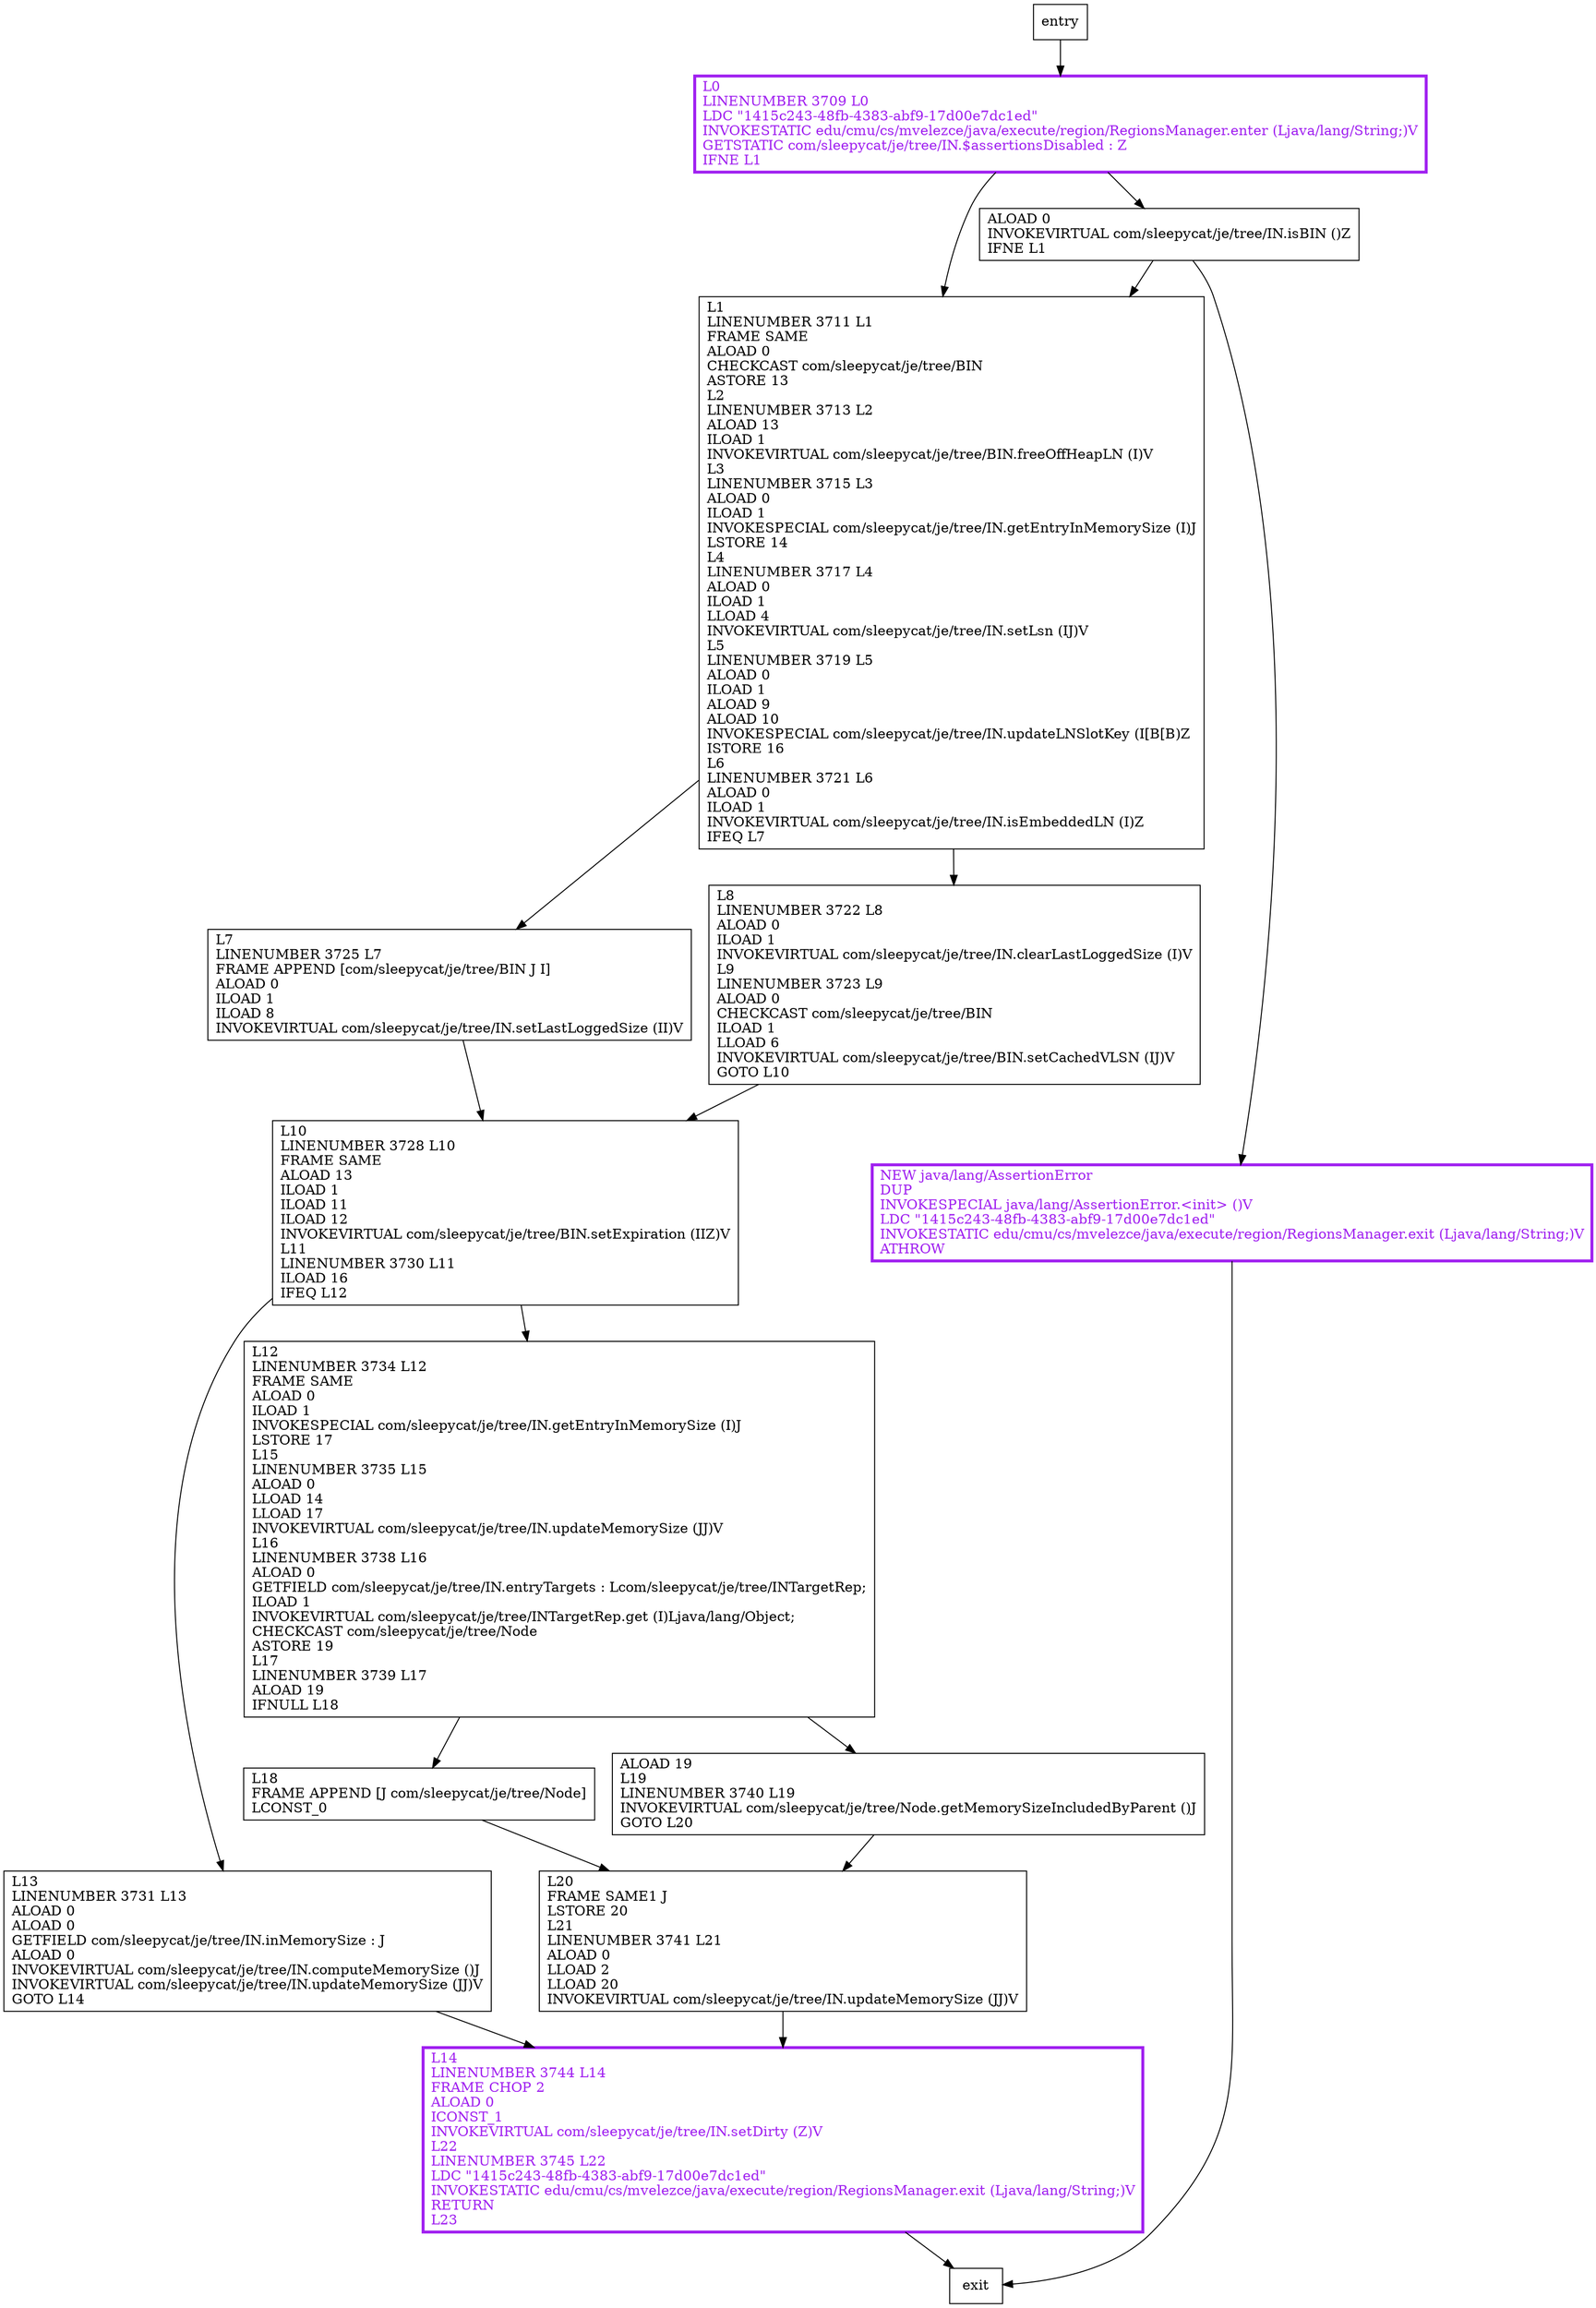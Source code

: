 digraph updateRecord {
node [shape=record];
826155606 [label="L1\lLINENUMBER 3711 L1\lFRAME SAME\lALOAD 0\lCHECKCAST com/sleepycat/je/tree/BIN\lASTORE 13\lL2\lLINENUMBER 3713 L2\lALOAD 13\lILOAD 1\lINVOKEVIRTUAL com/sleepycat/je/tree/BIN.freeOffHeapLN (I)V\lL3\lLINENUMBER 3715 L3\lALOAD 0\lILOAD 1\lINVOKESPECIAL com/sleepycat/je/tree/IN.getEntryInMemorySize (I)J\lLSTORE 14\lL4\lLINENUMBER 3717 L4\lALOAD 0\lILOAD 1\lLLOAD 4\lINVOKEVIRTUAL com/sleepycat/je/tree/IN.setLsn (IJ)V\lL5\lLINENUMBER 3719 L5\lALOAD 0\lILOAD 1\lALOAD 9\lALOAD 10\lINVOKESPECIAL com/sleepycat/je/tree/IN.updateLNSlotKey (I[B[B)Z\lISTORE 16\lL6\lLINENUMBER 3721 L6\lALOAD 0\lILOAD 1\lINVOKEVIRTUAL com/sleepycat/je/tree/IN.isEmbeddedLN (I)Z\lIFEQ L7\l"];
734552913 [label="L7\lLINENUMBER 3725 L7\lFRAME APPEND [com/sleepycat/je/tree/BIN J I]\lALOAD 0\lILOAD 1\lILOAD 8\lINVOKEVIRTUAL com/sleepycat/je/tree/IN.setLastLoggedSize (II)V\l"];
494494283 [label="L18\lFRAME APPEND [J com/sleepycat/je/tree/Node]\lLCONST_0\l"];
616851504 [label="L20\lFRAME SAME1 J\lLSTORE 20\lL21\lLINENUMBER 3741 L21\lALOAD 0\lLLOAD 2\lLLOAD 20\lINVOKEVIRTUAL com/sleepycat/je/tree/IN.updateMemorySize (JJ)V\l"];
1665509554 [label="L0\lLINENUMBER 3709 L0\lLDC \"1415c243-48fb-4383-abf9-17d00e7dc1ed\"\lINVOKESTATIC edu/cmu/cs/mvelezce/java/execute/region/RegionsManager.enter (Ljava/lang/String;)V\lGETSTATIC com/sleepycat/je/tree/IN.$assertionsDisabled : Z\lIFNE L1\l"];
604895630 [label="L10\lLINENUMBER 3728 L10\lFRAME SAME\lALOAD 13\lILOAD 1\lILOAD 11\lILOAD 12\lINVOKEVIRTUAL com/sleepycat/je/tree/BIN.setExpiration (IIZ)V\lL11\lLINENUMBER 3730 L11\lILOAD 16\lIFEQ L12\l"];
1412233736 [label="ALOAD 19\lL19\lLINENUMBER 3740 L19\lINVOKEVIRTUAL com/sleepycat/je/tree/Node.getMemorySizeIncludedByParent ()J\lGOTO L20\l"];
1805961452 [label="L8\lLINENUMBER 3722 L8\lALOAD 0\lILOAD 1\lINVOKEVIRTUAL com/sleepycat/je/tree/IN.clearLastLoggedSize (I)V\lL9\lLINENUMBER 3723 L9\lALOAD 0\lCHECKCAST com/sleepycat/je/tree/BIN\lILOAD 1\lLLOAD 6\lINVOKEVIRTUAL com/sleepycat/je/tree/BIN.setCachedVLSN (IJ)V\lGOTO L10\l"];
459110573 [label="L13\lLINENUMBER 3731 L13\lALOAD 0\lALOAD 0\lGETFIELD com/sleepycat/je/tree/IN.inMemorySize : J\lALOAD 0\lINVOKEVIRTUAL com/sleepycat/je/tree/IN.computeMemorySize ()J\lINVOKEVIRTUAL com/sleepycat/je/tree/IN.updateMemorySize (JJ)V\lGOTO L14\l"];
1320168156 [label="ALOAD 0\lINVOKEVIRTUAL com/sleepycat/je/tree/IN.isBIN ()Z\lIFNE L1\l"];
1936150395 [label="L12\lLINENUMBER 3734 L12\lFRAME SAME\lALOAD 0\lILOAD 1\lINVOKESPECIAL com/sleepycat/je/tree/IN.getEntryInMemorySize (I)J\lLSTORE 17\lL15\lLINENUMBER 3735 L15\lALOAD 0\lLLOAD 14\lLLOAD 17\lINVOKEVIRTUAL com/sleepycat/je/tree/IN.updateMemorySize (JJ)V\lL16\lLINENUMBER 3738 L16\lALOAD 0\lGETFIELD com/sleepycat/je/tree/IN.entryTargets : Lcom/sleepycat/je/tree/INTargetRep;\lILOAD 1\lINVOKEVIRTUAL com/sleepycat/je/tree/INTargetRep.get (I)Ljava/lang/Object;\lCHECKCAST com/sleepycat/je/tree/Node\lASTORE 19\lL17\lLINENUMBER 3739 L17\lALOAD 19\lIFNULL L18\l"];
1703298923 [label="NEW java/lang/AssertionError\lDUP\lINVOKESPECIAL java/lang/AssertionError.\<init\> ()V\lLDC \"1415c243-48fb-4383-abf9-17d00e7dc1ed\"\lINVOKESTATIC edu/cmu/cs/mvelezce/java/execute/region/RegionsManager.exit (Ljava/lang/String;)V\lATHROW\l"];
1450385538 [label="L14\lLINENUMBER 3744 L14\lFRAME CHOP 2\lALOAD 0\lICONST_1\lINVOKEVIRTUAL com/sleepycat/je/tree/IN.setDirty (Z)V\lL22\lLINENUMBER 3745 L22\lLDC \"1415c243-48fb-4383-abf9-17d00e7dc1ed\"\lINVOKESTATIC edu/cmu/cs/mvelezce/java/execute/region/RegionsManager.exit (Ljava/lang/String;)V\lRETURN\lL23\l"];
entry;
exit;
826155606 -> 1805961452
826155606 -> 734552913
734552913 -> 604895630
494494283 -> 616851504
616851504 -> 1450385538
1665509554 -> 826155606
1665509554 -> 1320168156
604895630 -> 459110573
604895630 -> 1936150395
entry -> 1665509554
1412233736 -> 616851504
1805961452 -> 604895630
459110573 -> 1450385538
1320168156 -> 826155606
1320168156 -> 1703298923
1936150395 -> 1412233736
1936150395 -> 494494283
1703298923 -> exit
1450385538 -> exit
1703298923[fontcolor="purple", penwidth=3, color="purple"];
1450385538[fontcolor="purple", penwidth=3, color="purple"];
1665509554[fontcolor="purple", penwidth=3, color="purple"];
}
